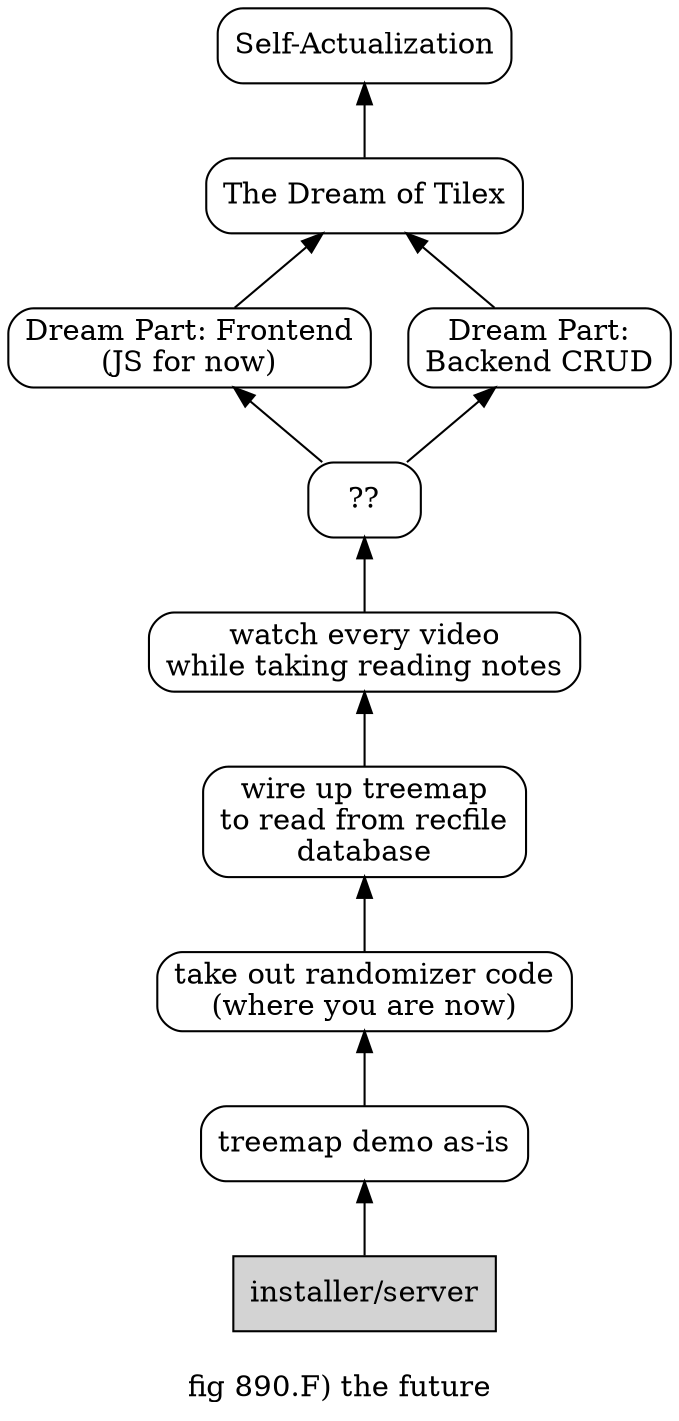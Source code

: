digraph g {
label="\nfig 890.F) the future"
node[shape=rect style=rounded]
rankdir=BT;  /* from bottom to top (vertical) */
item_final[label="Self-Actualization"]
item_goal->item_final

item_goal[label="The Dream of Tilex"]
item_dream_part_frontend->item_goal
item_dream_part_backend->item_goal

item_dream_part_frontend[label="Dream Part: Frontend\n(JS for now)"]
item_question_mark->item_dream_part_frontend

item_dream_part_backend[label="Dream Part:\nBackend CRUD"]
item_question_mark->item_dream_part_backend

item_question_mark[label="??"]
item_videos->item_question_mark

item_videos[label="watch every video\nwhile taking reading notes"]
item_crazy->item_videos  /* forward-declare #here1 to keep it out of group */

item_crazy[label="wire up treemap\nto read from recfile\ndatabase"]
item_proof_of_concept->item_crazy

item_proof_of_concept[label="take out randomizer code\n(where you are now)"]
item_demo->item_proof_of_concept

item_demo[label="treemap demo as-is"]
item_installer->item_demo

item_installer[label="installer/server" style=filled]
}
/*
# #born
*/
